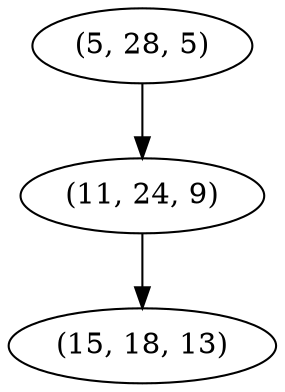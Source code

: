 digraph tree {
    "(5, 28, 5)";
    "(11, 24, 9)";
    "(15, 18, 13)";
    "(5, 28, 5)" -> "(11, 24, 9)";
    "(11, 24, 9)" -> "(15, 18, 13)";
}
